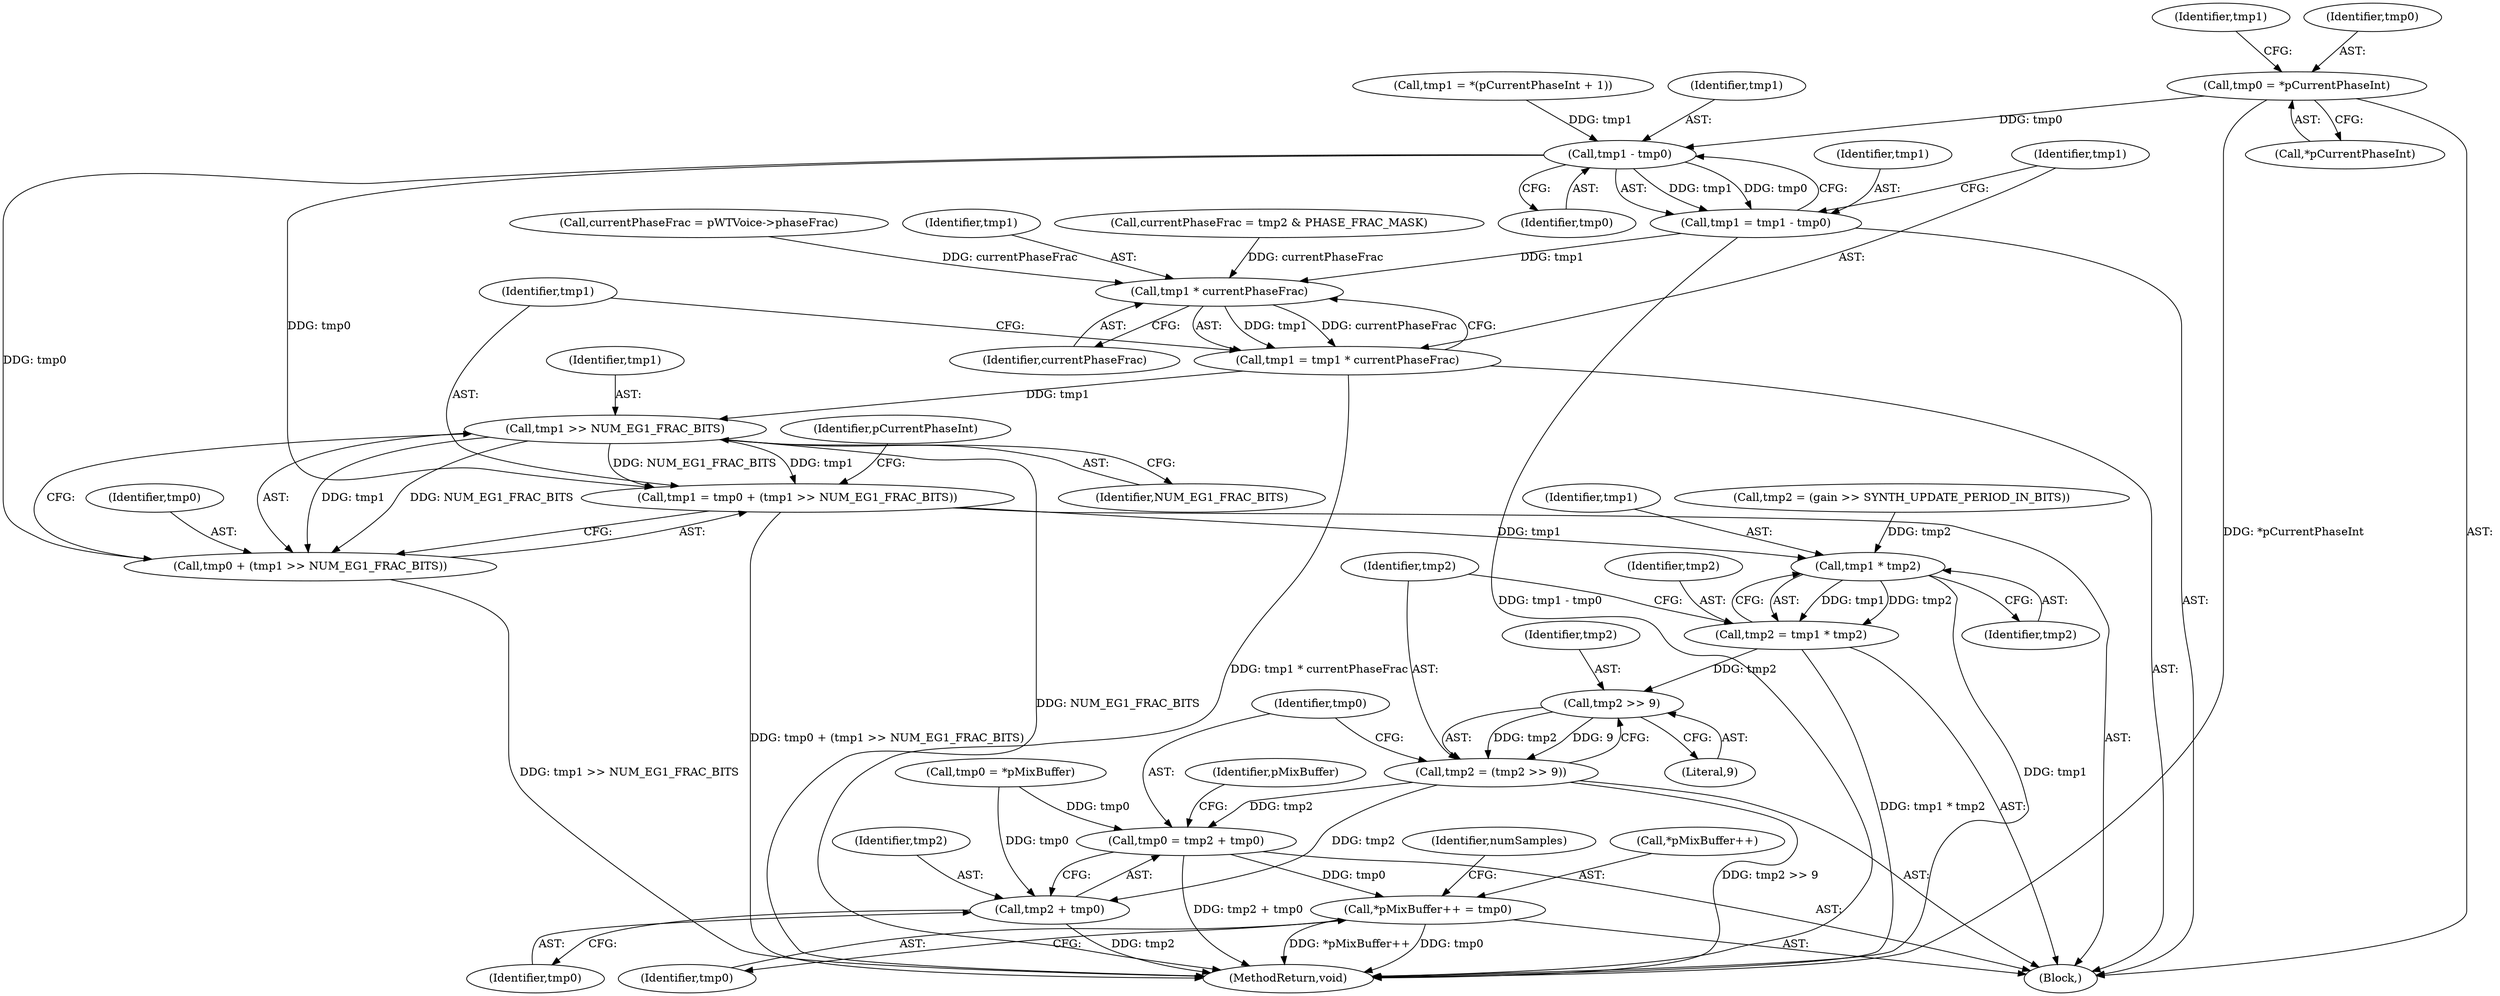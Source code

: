 digraph "0_Android_3ac044334c3ff6a61cb4238ff3ddaf17c7efcf49_0@pointer" {
"1000206" [label="(Call,tmp0 = *pCurrentPhaseInt)"];
"1000223" [label="(Call,tmp1 - tmp0)"];
"1000221" [label="(Call,tmp1 = tmp1 - tmp0)"];
"1000228" [label="(Call,tmp1 * currentPhaseFrac)"];
"1000226" [label="(Call,tmp1 = tmp1 * currentPhaseFrac)"];
"1000235" [label="(Call,tmp1 >> NUM_EG1_FRAC_BITS)"];
"1000231" [label="(Call,tmp1 = tmp0 + (tmp1 >> NUM_EG1_FRAC_BITS))"];
"1000262" [label="(Call,tmp1 * tmp2)"];
"1000260" [label="(Call,tmp2 = tmp1 * tmp2)"];
"1000267" [label="(Call,tmp2 >> 9)"];
"1000265" [label="(Call,tmp2 = (tmp2 >> 9))"];
"1000270" [label="(Call,tmp0 = tmp2 + tmp0)"];
"1000275" [label="(Call,*pMixBuffer++ = tmp0)"];
"1000272" [label="(Call,tmp2 + tmp0)"];
"1000233" [label="(Call,tmp0 + (tmp1 >> NUM_EG1_FRAC_BITS))"];
"1000224" [label="(Identifier,tmp1)"];
"1000227" [label="(Identifier,tmp1)"];
"1000267" [label="(Call,tmp2 >> 9)"];
"1000226" [label="(Call,tmp1 = tmp1 * currentPhaseFrac)"];
"1000239" [label="(Identifier,pCurrentPhaseInt)"];
"1000275" [label="(Call,*pMixBuffer++ = tmp0)"];
"1000265" [label="(Call,tmp2 = (tmp2 >> 9))"];
"1000279" [label="(Identifier,tmp0)"];
"1000263" [label="(Identifier,tmp1)"];
"1000210" [label="(Call,tmp1 = *(pCurrentPhaseInt + 1))"];
"1000264" [label="(Identifier,tmp2)"];
"1000230" [label="(Identifier,currentPhaseFrac)"];
"1000261" [label="(Identifier,tmp2)"];
"1000251" [label="(Call,tmp2 = (gain >> SYNTH_UPDATE_PERIOD_IN_BITS))"];
"1000105" [label="(Block,)"];
"1000256" [label="(Call,tmp0 = *pMixBuffer)"];
"1000269" [label="(Literal,9)"];
"1000266" [label="(Identifier,tmp2)"];
"1000211" [label="(Identifier,tmp1)"];
"1000272" [label="(Call,tmp2 + tmp0)"];
"1000234" [label="(Identifier,tmp0)"];
"1000229" [label="(Identifier,tmp1)"];
"1000281" [label="(Identifier,numSamples)"];
"1000236" [label="(Identifier,tmp1)"];
"1000233" [label="(Call,tmp0 + (tmp1 >> NUM_EG1_FRAC_BITS))"];
"1000273" [label="(Identifier,tmp2)"];
"1000235" [label="(Call,tmp1 >> NUM_EG1_FRAC_BITS)"];
"1000221" [label="(Call,tmp1 = tmp1 - tmp0)"];
"1000306" [label="(MethodReturn,void)"];
"1000231" [label="(Call,tmp1 = tmp0 + (tmp1 >> NUM_EG1_FRAC_BITS))"];
"1000260" [label="(Call,tmp2 = tmp1 * tmp2)"];
"1000237" [label="(Identifier,NUM_EG1_FRAC_BITS)"];
"1000206" [label="(Call,tmp0 = *pCurrentPhaseInt)"];
"1000228" [label="(Call,tmp1 * currentPhaseFrac)"];
"1000271" [label="(Identifier,tmp0)"];
"1000276" [label="(Call,*pMixBuffer++)"];
"1000223" [label="(Call,tmp1 - tmp0)"];
"1000243" [label="(Call,currentPhaseFrac = tmp2 & PHASE_FRAC_MASK)"];
"1000232" [label="(Identifier,tmp1)"];
"1000268" [label="(Identifier,tmp2)"];
"1000225" [label="(Identifier,tmp0)"];
"1000208" [label="(Call,*pCurrentPhaseInt)"];
"1000278" [label="(Identifier,pMixBuffer)"];
"1000222" [label="(Identifier,tmp1)"];
"1000167" [label="(Call,currentPhaseFrac = pWTVoice->phaseFrac)"];
"1000270" [label="(Call,tmp0 = tmp2 + tmp0)"];
"1000207" [label="(Identifier,tmp0)"];
"1000274" [label="(Identifier,tmp0)"];
"1000262" [label="(Call,tmp1 * tmp2)"];
"1000206" -> "1000105"  [label="AST: "];
"1000206" -> "1000208"  [label="CFG: "];
"1000207" -> "1000206"  [label="AST: "];
"1000208" -> "1000206"  [label="AST: "];
"1000211" -> "1000206"  [label="CFG: "];
"1000206" -> "1000306"  [label="DDG: *pCurrentPhaseInt"];
"1000206" -> "1000223"  [label="DDG: tmp0"];
"1000223" -> "1000221"  [label="AST: "];
"1000223" -> "1000225"  [label="CFG: "];
"1000224" -> "1000223"  [label="AST: "];
"1000225" -> "1000223"  [label="AST: "];
"1000221" -> "1000223"  [label="CFG: "];
"1000223" -> "1000221"  [label="DDG: tmp1"];
"1000223" -> "1000221"  [label="DDG: tmp0"];
"1000210" -> "1000223"  [label="DDG: tmp1"];
"1000223" -> "1000231"  [label="DDG: tmp0"];
"1000223" -> "1000233"  [label="DDG: tmp0"];
"1000221" -> "1000105"  [label="AST: "];
"1000222" -> "1000221"  [label="AST: "];
"1000227" -> "1000221"  [label="CFG: "];
"1000221" -> "1000306"  [label="DDG: tmp1 - tmp0"];
"1000221" -> "1000228"  [label="DDG: tmp1"];
"1000228" -> "1000226"  [label="AST: "];
"1000228" -> "1000230"  [label="CFG: "];
"1000229" -> "1000228"  [label="AST: "];
"1000230" -> "1000228"  [label="AST: "];
"1000226" -> "1000228"  [label="CFG: "];
"1000228" -> "1000226"  [label="DDG: tmp1"];
"1000228" -> "1000226"  [label="DDG: currentPhaseFrac"];
"1000167" -> "1000228"  [label="DDG: currentPhaseFrac"];
"1000243" -> "1000228"  [label="DDG: currentPhaseFrac"];
"1000226" -> "1000105"  [label="AST: "];
"1000227" -> "1000226"  [label="AST: "];
"1000232" -> "1000226"  [label="CFG: "];
"1000226" -> "1000306"  [label="DDG: tmp1 * currentPhaseFrac"];
"1000226" -> "1000235"  [label="DDG: tmp1"];
"1000235" -> "1000233"  [label="AST: "];
"1000235" -> "1000237"  [label="CFG: "];
"1000236" -> "1000235"  [label="AST: "];
"1000237" -> "1000235"  [label="AST: "];
"1000233" -> "1000235"  [label="CFG: "];
"1000235" -> "1000306"  [label="DDG: NUM_EG1_FRAC_BITS"];
"1000235" -> "1000231"  [label="DDG: tmp1"];
"1000235" -> "1000231"  [label="DDG: NUM_EG1_FRAC_BITS"];
"1000235" -> "1000233"  [label="DDG: tmp1"];
"1000235" -> "1000233"  [label="DDG: NUM_EG1_FRAC_BITS"];
"1000231" -> "1000105"  [label="AST: "];
"1000231" -> "1000233"  [label="CFG: "];
"1000232" -> "1000231"  [label="AST: "];
"1000233" -> "1000231"  [label="AST: "];
"1000239" -> "1000231"  [label="CFG: "];
"1000231" -> "1000306"  [label="DDG: tmp0 + (tmp1 >> NUM_EG1_FRAC_BITS)"];
"1000231" -> "1000262"  [label="DDG: tmp1"];
"1000262" -> "1000260"  [label="AST: "];
"1000262" -> "1000264"  [label="CFG: "];
"1000263" -> "1000262"  [label="AST: "];
"1000264" -> "1000262"  [label="AST: "];
"1000260" -> "1000262"  [label="CFG: "];
"1000262" -> "1000306"  [label="DDG: tmp1"];
"1000262" -> "1000260"  [label="DDG: tmp1"];
"1000262" -> "1000260"  [label="DDG: tmp2"];
"1000251" -> "1000262"  [label="DDG: tmp2"];
"1000260" -> "1000105"  [label="AST: "];
"1000261" -> "1000260"  [label="AST: "];
"1000266" -> "1000260"  [label="CFG: "];
"1000260" -> "1000306"  [label="DDG: tmp1 * tmp2"];
"1000260" -> "1000267"  [label="DDG: tmp2"];
"1000267" -> "1000265"  [label="AST: "];
"1000267" -> "1000269"  [label="CFG: "];
"1000268" -> "1000267"  [label="AST: "];
"1000269" -> "1000267"  [label="AST: "];
"1000265" -> "1000267"  [label="CFG: "];
"1000267" -> "1000265"  [label="DDG: tmp2"];
"1000267" -> "1000265"  [label="DDG: 9"];
"1000265" -> "1000105"  [label="AST: "];
"1000266" -> "1000265"  [label="AST: "];
"1000271" -> "1000265"  [label="CFG: "];
"1000265" -> "1000306"  [label="DDG: tmp2 >> 9"];
"1000265" -> "1000270"  [label="DDG: tmp2"];
"1000265" -> "1000272"  [label="DDG: tmp2"];
"1000270" -> "1000105"  [label="AST: "];
"1000270" -> "1000272"  [label="CFG: "];
"1000271" -> "1000270"  [label="AST: "];
"1000272" -> "1000270"  [label="AST: "];
"1000278" -> "1000270"  [label="CFG: "];
"1000270" -> "1000306"  [label="DDG: tmp2 + tmp0"];
"1000256" -> "1000270"  [label="DDG: tmp0"];
"1000270" -> "1000275"  [label="DDG: tmp0"];
"1000275" -> "1000105"  [label="AST: "];
"1000275" -> "1000279"  [label="CFG: "];
"1000276" -> "1000275"  [label="AST: "];
"1000279" -> "1000275"  [label="AST: "];
"1000281" -> "1000275"  [label="CFG: "];
"1000275" -> "1000306"  [label="DDG: *pMixBuffer++"];
"1000275" -> "1000306"  [label="DDG: tmp0"];
"1000272" -> "1000274"  [label="CFG: "];
"1000273" -> "1000272"  [label="AST: "];
"1000274" -> "1000272"  [label="AST: "];
"1000272" -> "1000306"  [label="DDG: tmp2"];
"1000256" -> "1000272"  [label="DDG: tmp0"];
"1000234" -> "1000233"  [label="AST: "];
"1000233" -> "1000306"  [label="DDG: tmp1 >> NUM_EG1_FRAC_BITS"];
}
